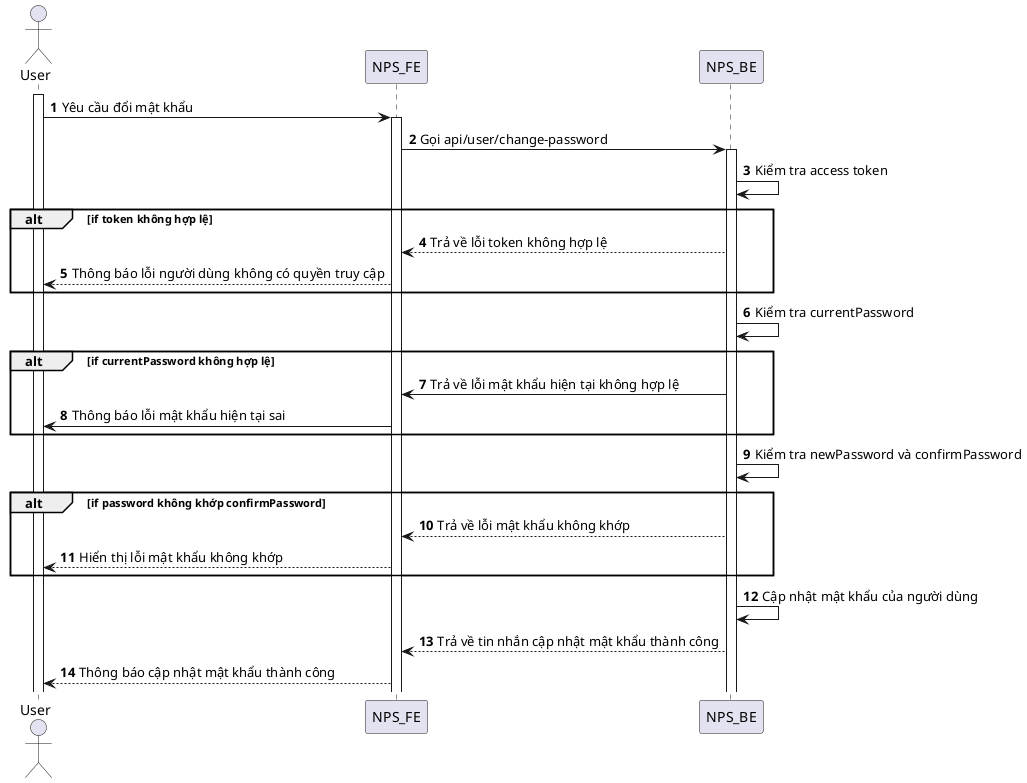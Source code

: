 @startuml
autonumber
actor User
activate User
User -> NPS_FE: Yêu cầu đổi mật khẩu
activate NPS_FE
NPS_FE -> NPS_BE: Gọi api/user/change-password
activate NPS_BE
NPS_BE -> NPS_BE: Kiểm tra access token
alt if token không hợp lệ
NPS_BE --> NPS_FE: Trả về lỗi token không hợp lệ
NPS_FE --> User: Thông báo lỗi người dùng không có quyền truy cập
end


NPS_BE -> NPS_BE: Kiểm tra currentPassword

alt if currentPassword không hợp lệ
NPS_BE -> NPS_FE: Trả về lỗi mật khẩu hiện tại không hợp lệ
NPS_FE -> User: Thông báo lỗi mật khẩu hiện tại sai
end alt 

NPS_BE -> NPS_BE: Kiểm tra newPassword và confirmPassword
alt if password không khớp confirmPassword
NPS_BE --> NPS_FE: Trả về lỗi mật khẩu không khớp
NPS_FE --> User: Hiển thị lỗi mật khẩu không khớp
end
NPS_BE -> NPS_BE: Cập nhật mật khẩu của người dùng
NPS_BE --> NPS_FE: Trả về tin nhắn cập nhật mật khẩu thành công
NPS_FE --> User: Thông báo cập nhật mật khẩu thành công
@enduml